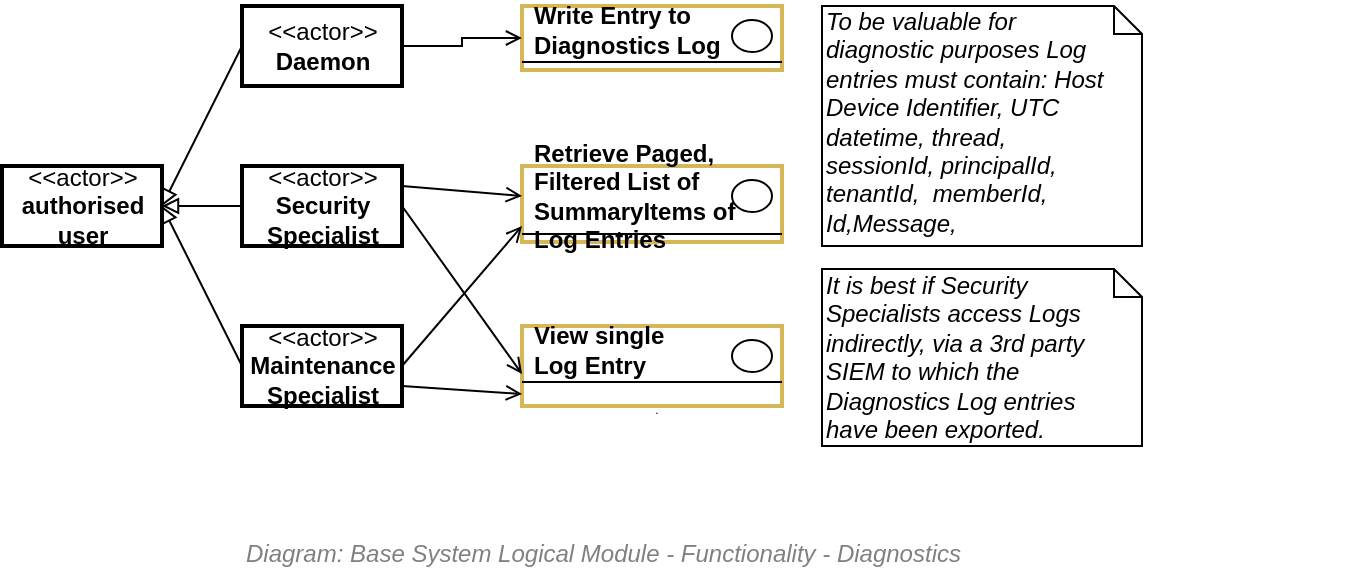 <mxfile compressed="false" version="20.3.0" type="device">
  <diagram id="qrFjZdkasv-aO2LJt9ou" name="Functionality/Diagnostics/Logs">
    <mxGraphModel dx="1609" dy="549" grid="1" gridSize="10" guides="1" tooltips="1" connect="1" arrows="1" fold="1" page="1" pageScale="1" pageWidth="827" pageHeight="1169" math="0" shadow="0">
      <root>
        <mxCell id="D4k8mGF5kEXI2dwwQXFX-0" />
        <mxCell id="D4k8mGF5kEXI2dwwQXFX-1" parent="D4k8mGF5kEXI2dwwQXFX-0" />
        <mxCell id="D4k8mGF5kEXI2dwwQXFX-10" value="&lt;font style=&quot;font-size: 12px&quot;&gt;Diagram: Base System Logical Module -&amp;nbsp;Functionality -&amp;nbsp;Diagnostics&lt;/font&gt;" style="text;strokeColor=none;fillColor=none;html=1;fontSize=24;fontStyle=2;verticalAlign=middle;align=left;shadow=0;glass=0;comic=0;opacity=30;fontColor=#808080;" parent="D4k8mGF5kEXI2dwwQXFX-1" vertex="1">
          <mxGeometry x="120" y="420" width="520" height="20" as="geometry" />
        </mxCell>
        <mxCell id="D4k8mGF5kEXI2dwwQXFX-11" value="To be valuable for diagnostic purposes Log entries must contain: Host Device Identifier, UTC datetime, thread, sessionId, principalId, tenantId,&amp;nbsp; memberId, Id,Message,&amp;nbsp;" style="shape=note;whiteSpace=wrap;html=1;size=14;verticalAlign=top;align=left;spacingTop=-6;strokeWidth=1;fontSize=12;fontStyle=2;spacingRight=16;" parent="D4k8mGF5kEXI2dwwQXFX-1" vertex="1">
          <mxGeometry x="410" y="160" width="160" height="120" as="geometry" />
        </mxCell>
        <UserObject label="" tooltip="ABOUT&#xa;&#xa;Functionality &#xa;within the Base Logical Module&#xa;for handling common Diagnostic Tracing.&#xa;Diagnostic tracing is not saved to the Core relational database -- it usually goes to a rolling text log file, and sometimes is saved asynchronously to an cloud service.&#xa;&#xa;System specific Diagnostic log files should be local to the system (for both latency and access reasons) -- then exported to a central location for security and/or enterprise monitoring reasons." id="D4k8mGF5kEXI2dwwQXFX-12">
          <mxCell style="shape=image;html=1;verticalAlign=top;verticalLabelPosition=bottom;labelBackgroundColor=#ffffff;imageAspect=0;aspect=fixed;image=https://cdn1.iconfinder.com/data/icons/hawcons/32/699014-icon-28-information-128.png;shadow=0;dashed=0;fontFamily=Helvetica;fontSize=12;fontColor=#000000;align=center;strokeColor=#000000;fillColor=#505050;dashPattern=1 1;" parent="D4k8mGF5kEXI2dwwQXFX-1" vertex="1">
            <mxGeometry x="660" y="380" width="20" height="20" as="geometry" />
          </mxCell>
        </UserObject>
        <mxCell id="FrWV9Yk9Voi0F-BZQr_6-6" value="" style="fontStyle=1;align=center;verticalAlign=top;childLayout=stackLayout;horizontal=1;horizontalStack=0;resizeParent=1;resizeParentMax=0;resizeLast=0;marginBottom=0;strokeColor=#d6b656;strokeWidth=2;fillColor=none;" parent="D4k8mGF5kEXI2dwwQXFX-1" vertex="1">
          <mxGeometry x="260" y="160" width="130" height="32" as="geometry" />
        </mxCell>
        <mxCell id="FrWV9Yk9Voi0F-BZQr_6-7" value="Write Entry to &lt;br&gt;Diagnostics Log" style="html=1;align=left;spacingLeft=4;verticalAlign=middle;strokeColor=none;fillColor=none;fontStyle=1" parent="FrWV9Yk9Voi0F-BZQr_6-6" vertex="1">
          <mxGeometry width="130" height="24" as="geometry" />
        </mxCell>
        <mxCell id="FrWV9Yk9Voi0F-BZQr_6-8" value="" style="shape=ellipse;" parent="FrWV9Yk9Voi0F-BZQr_6-7" vertex="1">
          <mxGeometry x="1" width="20" height="16" relative="1" as="geometry">
            <mxPoint x="-25" y="7" as="offset" />
          </mxGeometry>
        </mxCell>
        <mxCell id="FrWV9Yk9Voi0F-BZQr_6-9" value="" style="line;strokeWidth=1;fillColor=none;align=left;verticalAlign=middle;spacingTop=-1;spacingLeft=3;spacingRight=3;rotatable=0;labelPosition=right;points=[];portConstraint=eastwest;" parent="FrWV9Yk9Voi0F-BZQr_6-6" vertex="1">
          <mxGeometry y="24" width="130" height="8" as="geometry" />
        </mxCell>
        <mxCell id="FrWV9Yk9Voi0F-BZQr_6-13" value="" style="fontStyle=1;align=center;verticalAlign=top;childLayout=stackLayout;horizontal=1;horizontalStack=0;resizeParent=1;resizeParentMax=0;resizeLast=0;marginBottom=0;strokeColor=#d6b656;strokeWidth=2;fillColor=none;" parent="D4k8mGF5kEXI2dwwQXFX-1" vertex="1">
          <mxGeometry x="260" y="240" width="130" height="38" as="geometry" />
        </mxCell>
        <mxCell id="FrWV9Yk9Voi0F-BZQr_6-14" value="Retrieve Paged,&lt;br&gt;Filtered List of &lt;br&gt;SummaryItems of &lt;br&gt;Log Entries" style="html=1;align=left;spacingLeft=4;verticalAlign=middle;strokeColor=none;fillColor=none;fontStyle=1" parent="FrWV9Yk9Voi0F-BZQr_6-13" vertex="1">
          <mxGeometry width="130" height="30" as="geometry" />
        </mxCell>
        <mxCell id="FrWV9Yk9Voi0F-BZQr_6-15" value="" style="shape=ellipse;" parent="FrWV9Yk9Voi0F-BZQr_6-14" vertex="1">
          <mxGeometry x="1" width="20" height="16" relative="1" as="geometry">
            <mxPoint x="-25" y="7" as="offset" />
          </mxGeometry>
        </mxCell>
        <mxCell id="FrWV9Yk9Voi0F-BZQr_6-16" value="" style="line;strokeWidth=1;fillColor=none;align=left;verticalAlign=middle;spacingTop=-1;spacingLeft=3;spacingRight=3;rotatable=0;labelPosition=right;points=[];portConstraint=eastwest;" parent="FrWV9Yk9Voi0F-BZQr_6-13" vertex="1">
          <mxGeometry y="30" width="130" height="8" as="geometry" />
        </mxCell>
        <mxCell id="FrWV9Yk9Voi0F-BZQr_6-18" value="" style="fontStyle=1;align=center;verticalAlign=top;childLayout=stackLayout;horizontal=1;horizontalStack=0;resizeParent=1;resizeParentMax=0;resizeLast=0;marginBottom=0;strokeColor=#d6b656;strokeWidth=2;fillColor=none;" parent="D4k8mGF5kEXI2dwwQXFX-1" vertex="1">
          <mxGeometry x="260" y="320" width="130" height="40" as="geometry" />
        </mxCell>
        <mxCell id="FrWV9Yk9Voi0F-BZQr_6-19" value="View single &lt;br&gt;Log Entry" style="html=1;align=left;spacingLeft=4;verticalAlign=middle;strokeColor=none;fillColor=none;fontStyle=1" parent="FrWV9Yk9Voi0F-BZQr_6-18" vertex="1">
          <mxGeometry width="130" height="24" as="geometry" />
        </mxCell>
        <mxCell id="FrWV9Yk9Voi0F-BZQr_6-20" value="" style="shape=ellipse;" parent="FrWV9Yk9Voi0F-BZQr_6-19" vertex="1">
          <mxGeometry x="1" width="20" height="16" relative="1" as="geometry">
            <mxPoint x="-25" y="7" as="offset" />
          </mxGeometry>
        </mxCell>
        <mxCell id="FrWV9Yk9Voi0F-BZQr_6-21" value="" style="line;strokeWidth=1;fillColor=none;align=left;verticalAlign=middle;spacingTop=-1;spacingLeft=3;spacingRight=3;rotatable=0;labelPosition=right;points=[];portConstraint=eastwest;" parent="FrWV9Yk9Voi0F-BZQr_6-18" vertex="1">
          <mxGeometry y="24" width="130" height="8" as="geometry" />
        </mxCell>
        <mxCell id="FrWV9Yk9Voi0F-BZQr_6-22" value="." style="html=1;align=center;spacingLeft=4;verticalAlign=top;strokeColor=none;fillColor=none;fontSize=6;" parent="FrWV9Yk9Voi0F-BZQr_6-18" vertex="1">
          <mxGeometry y="32" width="130" height="8" as="geometry" />
        </mxCell>
        <mxCell id="FrWV9Yk9Voi0F-BZQr_6-24" style="edgeStyle=orthogonalEdgeStyle;rounded=0;orthogonalLoop=1;jettySize=auto;html=1;entryX=0;entryY=0.5;entryDx=0;entryDy=0;endArrow=open;endFill=0;" parent="D4k8mGF5kEXI2dwwQXFX-1" source="FrWV9Yk9Voi0F-BZQr_6-23" target="FrWV9Yk9Voi0F-BZQr_6-6" edge="1">
          <mxGeometry relative="1" as="geometry" />
        </mxCell>
        <mxCell id="FrWV9Yk9Voi0F-BZQr_6-25" style="rounded=0;orthogonalLoop=1;jettySize=auto;html=1;entryX=0;entryY=0.5;entryDx=0;entryDy=0;endArrow=open;endFill=0;exitX=1;exitY=0.25;exitDx=0;exitDy=0;" parent="D4k8mGF5kEXI2dwwQXFX-1" source="FrWV9Yk9Voi0F-BZQr_6-26" target="FrWV9Yk9Voi0F-BZQr_6-14" edge="1">
          <mxGeometry relative="1" as="geometry" />
        </mxCell>
        <mxCell id="gdsuhqMnZrdAe9ZSeIL8-1" style="rounded=0;orthogonalLoop=1;jettySize=auto;html=1;entryX=1;entryY=0.5;entryDx=0;entryDy=0;endArrow=block;endFill=0;exitX=0;exitY=0.5;exitDx=0;exitDy=0;" edge="1" parent="D4k8mGF5kEXI2dwwQXFX-1" source="FrWV9Yk9Voi0F-BZQr_6-23" target="gdsuhqMnZrdAe9ZSeIL8-0">
          <mxGeometry relative="1" as="geometry" />
        </mxCell>
        <mxCell id="FrWV9Yk9Voi0F-BZQr_6-23" value="&amp;lt;&amp;lt;actor&amp;gt;&amp;gt;&lt;br&gt;&lt;b&gt;Daemon&lt;/b&gt;" style="text;html=1;align=center;verticalAlign=middle;dashed=0;strokeColor=#000000;strokeWidth=2;" parent="D4k8mGF5kEXI2dwwQXFX-1" vertex="1">
          <mxGeometry x="120" y="160" width="80" height="40" as="geometry" />
        </mxCell>
        <mxCell id="FrWV9Yk9Voi0F-BZQr_6-30" style="edgeStyle=none;rounded=0;orthogonalLoop=1;jettySize=auto;html=1;entryX=0;entryY=1;entryDx=0;entryDy=0;endArrow=open;endFill=0;exitX=1;exitY=0.5;exitDx=0;exitDy=0;" parent="D4k8mGF5kEXI2dwwQXFX-1" source="FrWV9Yk9Voi0F-BZQr_6-26" target="FrWV9Yk9Voi0F-BZQr_6-19" edge="1">
          <mxGeometry relative="1" as="geometry" />
        </mxCell>
        <mxCell id="gdsuhqMnZrdAe9ZSeIL8-2" style="edgeStyle=none;rounded=0;orthogonalLoop=1;jettySize=auto;html=1;exitX=0;exitY=0.5;exitDx=0;exitDy=0;endArrow=block;endFill=0;" edge="1" parent="D4k8mGF5kEXI2dwwQXFX-1" source="FrWV9Yk9Voi0F-BZQr_6-26">
          <mxGeometry relative="1" as="geometry">
            <mxPoint x="80" y="260" as="targetPoint" />
          </mxGeometry>
        </mxCell>
        <mxCell id="FrWV9Yk9Voi0F-BZQr_6-26" value="&amp;lt;&amp;lt;actor&amp;gt;&amp;gt;&lt;br&gt;&lt;b&gt;Security &lt;br&gt;Specialist&lt;/b&gt;" style="text;html=1;align=center;verticalAlign=middle;dashed=0;strokeColor=#000000;strokeWidth=2;" parent="D4k8mGF5kEXI2dwwQXFX-1" vertex="1">
          <mxGeometry x="120" y="240" width="80" height="40" as="geometry" />
        </mxCell>
        <mxCell id="FrWV9Yk9Voi0F-BZQr_6-28" style="edgeStyle=none;rounded=0;orthogonalLoop=1;jettySize=auto;html=1;entryX=0;entryY=1;entryDx=0;entryDy=0;endArrow=open;endFill=0;exitX=1;exitY=0.5;exitDx=0;exitDy=0;" parent="D4k8mGF5kEXI2dwwQXFX-1" source="FrWV9Yk9Voi0F-BZQr_6-27" target="FrWV9Yk9Voi0F-BZQr_6-14" edge="1">
          <mxGeometry relative="1" as="geometry" />
        </mxCell>
        <mxCell id="FrWV9Yk9Voi0F-BZQr_6-31" style="edgeStyle=none;rounded=0;orthogonalLoop=1;jettySize=auto;html=1;endArrow=open;endFill=0;exitX=1;exitY=0.75;exitDx=0;exitDy=0;entryX=0;entryY=0.25;entryDx=0;entryDy=0;" parent="D4k8mGF5kEXI2dwwQXFX-1" source="FrWV9Yk9Voi0F-BZQr_6-27" target="FrWV9Yk9Voi0F-BZQr_6-22" edge="1">
          <mxGeometry relative="1" as="geometry">
            <mxPoint x="260" y="348.5" as="targetPoint" />
          </mxGeometry>
        </mxCell>
        <mxCell id="gdsuhqMnZrdAe9ZSeIL8-3" style="edgeStyle=none;rounded=0;orthogonalLoop=1;jettySize=auto;html=1;exitX=0;exitY=0.5;exitDx=0;exitDy=0;endArrow=block;endFill=0;" edge="1" parent="D4k8mGF5kEXI2dwwQXFX-1" source="FrWV9Yk9Voi0F-BZQr_6-27">
          <mxGeometry relative="1" as="geometry">
            <mxPoint x="80" y="260" as="targetPoint" />
          </mxGeometry>
        </mxCell>
        <mxCell id="FrWV9Yk9Voi0F-BZQr_6-27" value="&amp;lt;&amp;lt;actor&amp;gt;&amp;gt;&lt;br&gt;&lt;b&gt;Maintenance &lt;br&gt;Specialist&lt;/b&gt;" style="text;html=1;align=center;verticalAlign=middle;dashed=0;strokeColor=#000000;strokeWidth=2;" parent="D4k8mGF5kEXI2dwwQXFX-1" vertex="1">
          <mxGeometry x="120" y="320" width="80" height="40" as="geometry" />
        </mxCell>
        <mxCell id="FrWV9Yk9Voi0F-BZQr_6-32" value="It is best if Security Specialists access Logs indirectly, via a 3rd party SIEM to which the Diagnostics Log entries have been exported." style="shape=note;whiteSpace=wrap;html=1;size=14;verticalAlign=top;align=left;spacingTop=-6;strokeWidth=1;fontSize=12;fontStyle=2;spacingRight=16;" parent="D4k8mGF5kEXI2dwwQXFX-1" vertex="1">
          <mxGeometry x="410" y="291.5" width="160" height="88.5" as="geometry" />
        </mxCell>
        <mxCell id="gdsuhqMnZrdAe9ZSeIL8-0" value="&amp;lt;&amp;lt;actor&amp;gt;&amp;gt;&lt;br&gt;&lt;b&gt;authorised &lt;br&gt;user&lt;/b&gt;" style="text;html=1;align=center;verticalAlign=middle;dashed=0;strokeColor=#000000;strokeWidth=2;" vertex="1" parent="D4k8mGF5kEXI2dwwQXFX-1">
          <mxGeometry y="240" width="80" height="40" as="geometry" />
        </mxCell>
      </root>
    </mxGraphModel>
  </diagram>
</mxfile>
